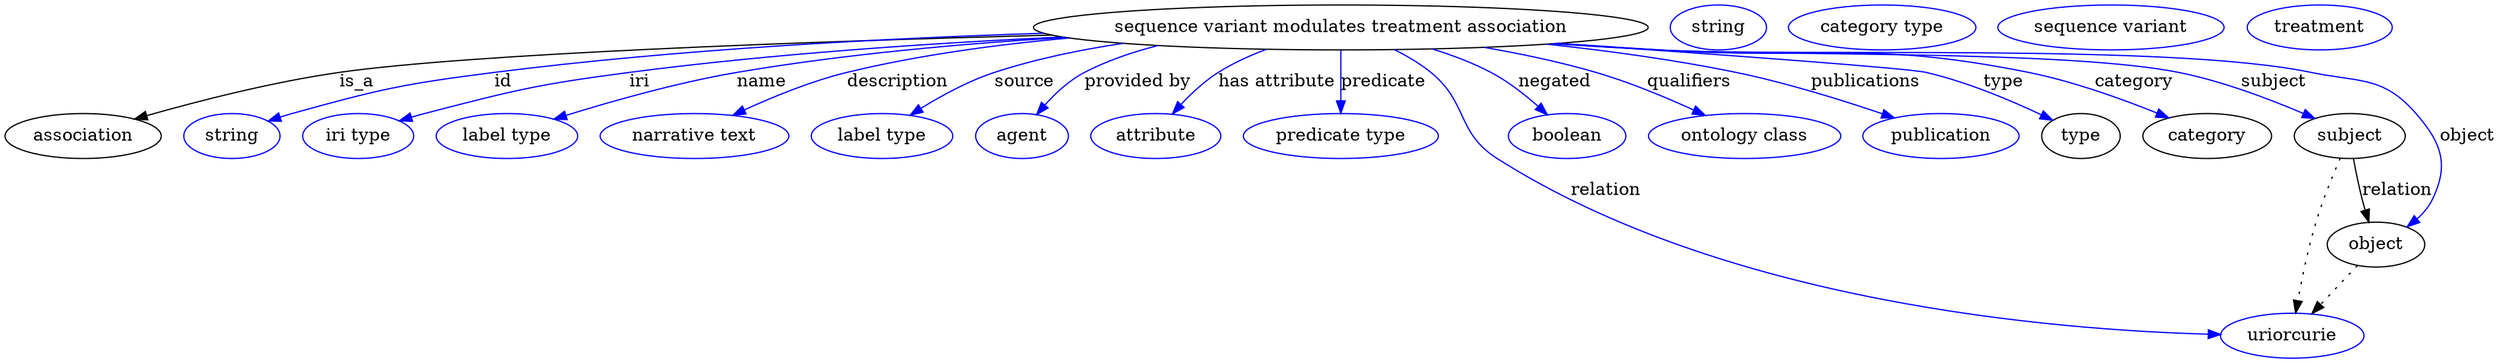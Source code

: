 digraph {
	graph [bb="0,0,1990.4,283"];
	node [label="\N"];
	"sequence variant modulates treatment association"	[height=0.5,
		label="sequence variant modulates treatment association",
		pos="1068.4,265",
		width=6.8244];
	association	[height=0.5,
		pos="62.394,178",
		width=1.7332];
	"sequence variant modulates treatment association" -> association	[label=is_a,
		lp="281.39,221.5",
		pos="e,103.55,191.56 836.86,258.9 640.07,253.64 373.16,244.06 267.39,229 214.12,221.41 154.49,206.07 113.34,194.37"];
	id	[color=blue,
		height=0.5,
		label=string,
		pos="181.39,178",
		width=1.0652];
	"sequence variant modulates treatment association" -> id	[color=blue,
		label=id,
		lp="398.39,221.5",
		pos="e,210.38,190 830.68,260.38 700.52,256.22 536.61,247.44 391.39,229 318.5,219.74 300.2,215.65 229.39,196 226.29,195.14 223.09,194.17 \
219.89,193.16",
		style=solid];
	iri	[color=blue,
		height=0.5,
		label="iri type",
		pos="282.39,178",
		width=1.2277];
	"sequence variant modulates treatment association" -> iri	[color=blue,
		label=iri,
		lp="507.39,221.5",
		pos="e,315.31,190.19 845.46,257.37 740.18,252.43 612.99,243.85 499.39,229 425.67,219.36 407.35,214.72 335.39,196 332.02,195.12 328.54,\
194.15 325.06,193.14",
		style=solid];
	name	[color=blue,
		height=0.5,
		label="label type",
		pos="401.39,178",
		width=1.5707];
	"sequence variant modulates treatment association" -> name	[color=blue,
		label=name,
		lp="605.39,221.5",
		pos="e,438.98,191.51 848.22,257.01 765.39,252.04 670.66,243.53 585.39,229 538.27,220.97 485.75,206.08 448.93,194.64",
		style=solid];
	description	[color=blue,
		height=0.5,
		label="narrative text",
		pos="551.39,178",
		width=2.0943];
	"sequence variant modulates treatment association" -> description	[color=blue,
		label=description,
		lp="713.89,221.5",
		pos="e,582.12,194.62 851.23,256.53 792.9,251.34 730.25,242.83 673.39,229 645.05,222.1 614.69,209.68 591.35,198.95",
		style=solid];
	source	[color=blue,
		height=0.5,
		label="label type",
		pos="701.39,178",
		width=1.5707];
	"sequence variant modulates treatment association" -> source	[color=blue,
		label=source,
		lp="815.39,221.5",
		pos="e,723.95,194.74 894,252.25 859.47,247.06 823.87,239.63 791.39,229 770.76,222.24 749.43,210.64 732.73,200.31",
		style=solid];
	"provided by"	[color=blue,
		height=0.5,
		label=agent,
		pos="813.39,178",
		width=1.0291];
	"sequence variant modulates treatment association" -> "provided by"	[color=blue,
		label="provided by",
		lp="905.89,221.5",
		pos="e,825.1,195.15 922.23,250.5 901.8,245.37 881.59,238.41 863.39,229 851.3,222.74 840.3,212.52 831.71,202.94",
		style=solid];
	"has attribute"	[color=blue,
		height=0.5,
		label=attribute,
		pos="920.39,178",
		width=1.4443];
	"sequence variant modulates treatment association" -> "has attribute"	[color=blue,
		label="has attribute",
		lp="1017.4,221.5",
		pos="e,933.75,195.77 1008.9,247.51 995.7,242.57 982.15,236.44 970.39,229 959.48,222.09 949.1,212.42 940.65,203.42",
		style=solid];
	predicate	[color=blue,
		height=0.5,
		label="predicate type",
		pos="1068.4,178",
		width=2.1665];
	"sequence variant modulates treatment association" -> predicate	[color=blue,
		label=predicate,
		lp="1102.4,221.5",
		pos="e,1068.4,196.18 1068.4,246.8 1068.4,235.16 1068.4,219.55 1068.4,206.24",
		style=solid];
	relation	[color=blue,
		height=0.5,
		label=uriorcurie,
		pos="1828.4,18",
		width=1.5887];
	"sequence variant modulates treatment association" -> relation	[color=blue,
		label=relation,
		lp="1280.4,134.5",
		pos="e,1770.9,19.01 1111.1,247.27 1121.3,242.23 1131.7,236.12 1140.4,229 1170.4,204.56 1160.8,180.77 1193.4,160 1375,44.341 1638.3,22.749 \
1760.9,19.262",
		style=solid];
	negated	[color=blue,
		height=0.5,
		label=boolean,
		pos="1249.4,178",
		width=1.2999];
	"sequence variant modulates treatment association" -> negated	[color=blue,
		label=negated,
		lp="1239.4,221.5",
		pos="e,1233.6,194.99 1141.6,247.73 1157.5,242.82 1173.9,236.64 1188.4,229 1201.9,221.88 1215.2,211.46 1226,201.98",
		style=solid];
	qualifiers	[color=blue,
		height=0.5,
		label="ontology class",
		pos="1390.4,178",
		width=2.1304];
	"sequence variant modulates treatment association" -> qualifiers	[color=blue,
		label=qualifiers,
		lp="1345.9,221.5",
		pos="e,1359.1,194.62 1183.3,249.06 1212.6,243.95 1243.9,237.35 1272.4,229 1298.9,221.22 1327.5,209.21 1349.9,198.91",
		style=solid];
	publications	[color=blue,
		height=0.5,
		label=publication,
		pos="1547.4,178",
		width=1.7332];
	"sequence variant modulates treatment association" -> publications	[color=blue,
		label=publications,
		lp="1487.4,221.5",
		pos="e,1510.1,192.53 1232.4,251.59 1281.3,246.33 1334.8,239.03 1383.4,229 1423.6,220.72 1468,206.88 1500.5,195.85",
		style=solid];
	type	[height=0.5,
		pos="1659.4,178",
		width=0.86659];
	"sequence variant modulates treatment association" -> type	[color=blue,
		label=type,
		lp="1597.4,221.5",
		pos="e,1636.8,190.64 1241.7,252.24 1368.5,243.44 1520.8,232.36 1535.4,229 1567.9,221.5 1603.1,206.63 1627.6,195.05",
		style=solid];
	category	[height=0.5,
		pos="1760.4,178",
		width=1.4263];
	"sequence variant modulates treatment association" -> category	[color=blue,
		label=category,
		lp="1701.9,221.5",
		pos="e,1729.6,192.56 1242.6,252.26 1269.6,250.47 1297.3,248.67 1323.4,247 1454,238.65 1489.1,254.85 1617.4,229 1653,221.82 1691.9,207.82 \
1720.1,196.46",
		style=solid];
	subject	[height=0.5,
		pos="1874.4,178",
		width=1.2277];
	"sequence variant modulates treatment association" -> subject	[color=blue,
		label=subject,
		lp="1813.4,221.5",
		pos="e,1846.5,192.05 1239.5,252.05 1267.5,250.25 1296.3,248.49 1323.4,247 1415.3,241.94 1647.1,247 1737.4,229 1772.2,222.06 1810,207.71 \
1837.1,196.16",
		style=solid];
	object	[height=0.5,
		pos="1895.4,91",
		width=1.0832];
	"sequence variant modulates treatment association" -> object	[color=blue,
		label=object,
		lp="1968.4,178",
		pos="e,1920.3,105.25 1237.7,251.95 1266.3,250.13 1295.7,248.4 1323.4,247 1438.9,241.15 1730.2,252.48 1843.4,229 1882.7,220.86 1901.1,\
226.25 1927.4,196 1947.9,172.46 1954.1,155.03 1940.4,127 1937.5,121.17 1933.2,116.02 1928.3,111.6",
		style=solid];
	association_type	[color=blue,
		height=0.5,
		label=string,
		pos="1370.4,265",
		width=1.0652];
	association_category	[color=blue,
		height=0.5,
		label="category type",
		pos="1501.4,265",
		width=2.0762];
	subject -> relation	[pos="e,1831.1,36.136 1866.8,160.24 1860.9,146.64 1852.8,126.88 1847.4,109 1841.1,88.265 1836.2,64.241 1832.9,46.231",
		style=dotted];
	subject -> object	[label=relation,
		lp="1912.4,134.5",
		pos="e,1889.7,108.98 1877.4,159.77 1879.2,150.09 1881.6,137.8 1884.4,127 1885.1,124.32 1885.9,121.53 1886.7,118.76"];
	"sequence variant modulates treatment association_subject"	[color=blue,
		height=0.5,
		label="sequence variant",
		pos="1684.4,265",
		width=2.5095];
	object -> relation	[pos="e,1844.2,35.702 1880.5,74.243 1871.9,65.127 1860.9,53.465 1851.2,43.208",
		style=dotted];
	"sequence variant modulates treatment association_object"	[color=blue,
		height=0.5,
		label=treatment,
		pos="1850.4,265",
		width=1.6068];
}
